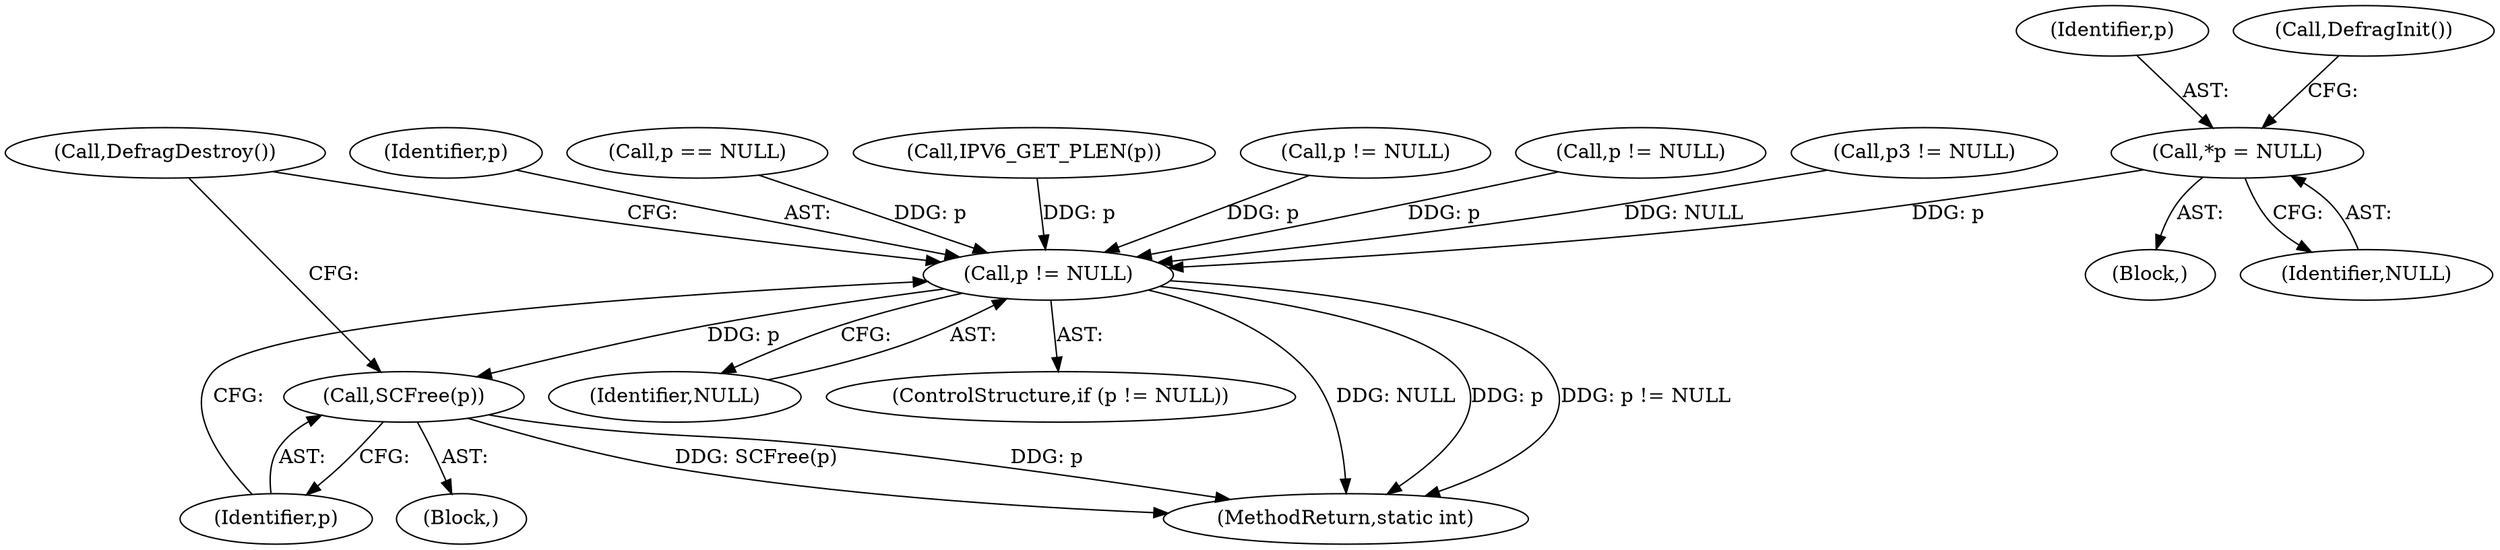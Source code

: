 digraph "0_suricata_4a04f814b15762eb446a5ead4d69d021512df6f8_6@pointer" {
"1000114" [label="(Call,*p = NULL)"];
"1000234" [label="(Call,p != NULL)"];
"1000238" [label="(Call,SCFree(p))"];
"1000234" [label="(Call,p != NULL)"];
"1000233" [label="(ControlStructure,if (p != NULL))"];
"1000227" [label="(Call,p3 != NULL)"];
"1000115" [label="(Identifier,p)"];
"1000238" [label="(Call,SCFree(p))"];
"1000237" [label="(Block,)"];
"1000240" [label="(Call,DefragDestroy())"];
"1000243" [label="(MethodReturn,static int)"];
"1000104" [label="(Block,)"];
"1000236" [label="(Identifier,NULL)"];
"1000239" [label="(Identifier,p)"];
"1000117" [label="(Call,DefragInit())"];
"1000235" [label="(Identifier,p)"];
"1000196" [label="(Call,p == NULL)"];
"1000203" [label="(Call,IPV6_GET_PLEN(p))"];
"1000116" [label="(Identifier,NULL)"];
"1000183" [label="(Call,p != NULL)"];
"1000114" [label="(Call,*p = NULL)"];
"1000170" [label="(Call,p != NULL)"];
"1000114" -> "1000104"  [label="AST: "];
"1000114" -> "1000116"  [label="CFG: "];
"1000115" -> "1000114"  [label="AST: "];
"1000116" -> "1000114"  [label="AST: "];
"1000117" -> "1000114"  [label="CFG: "];
"1000114" -> "1000234"  [label="DDG: p"];
"1000234" -> "1000233"  [label="AST: "];
"1000234" -> "1000236"  [label="CFG: "];
"1000235" -> "1000234"  [label="AST: "];
"1000236" -> "1000234"  [label="AST: "];
"1000239" -> "1000234"  [label="CFG: "];
"1000240" -> "1000234"  [label="CFG: "];
"1000234" -> "1000243"  [label="DDG: NULL"];
"1000234" -> "1000243"  [label="DDG: p"];
"1000234" -> "1000243"  [label="DDG: p != NULL"];
"1000183" -> "1000234"  [label="DDG: p"];
"1000196" -> "1000234"  [label="DDG: p"];
"1000170" -> "1000234"  [label="DDG: p"];
"1000203" -> "1000234"  [label="DDG: p"];
"1000227" -> "1000234"  [label="DDG: NULL"];
"1000234" -> "1000238"  [label="DDG: p"];
"1000238" -> "1000237"  [label="AST: "];
"1000238" -> "1000239"  [label="CFG: "];
"1000239" -> "1000238"  [label="AST: "];
"1000240" -> "1000238"  [label="CFG: "];
"1000238" -> "1000243"  [label="DDG: p"];
"1000238" -> "1000243"  [label="DDG: SCFree(p)"];
}
